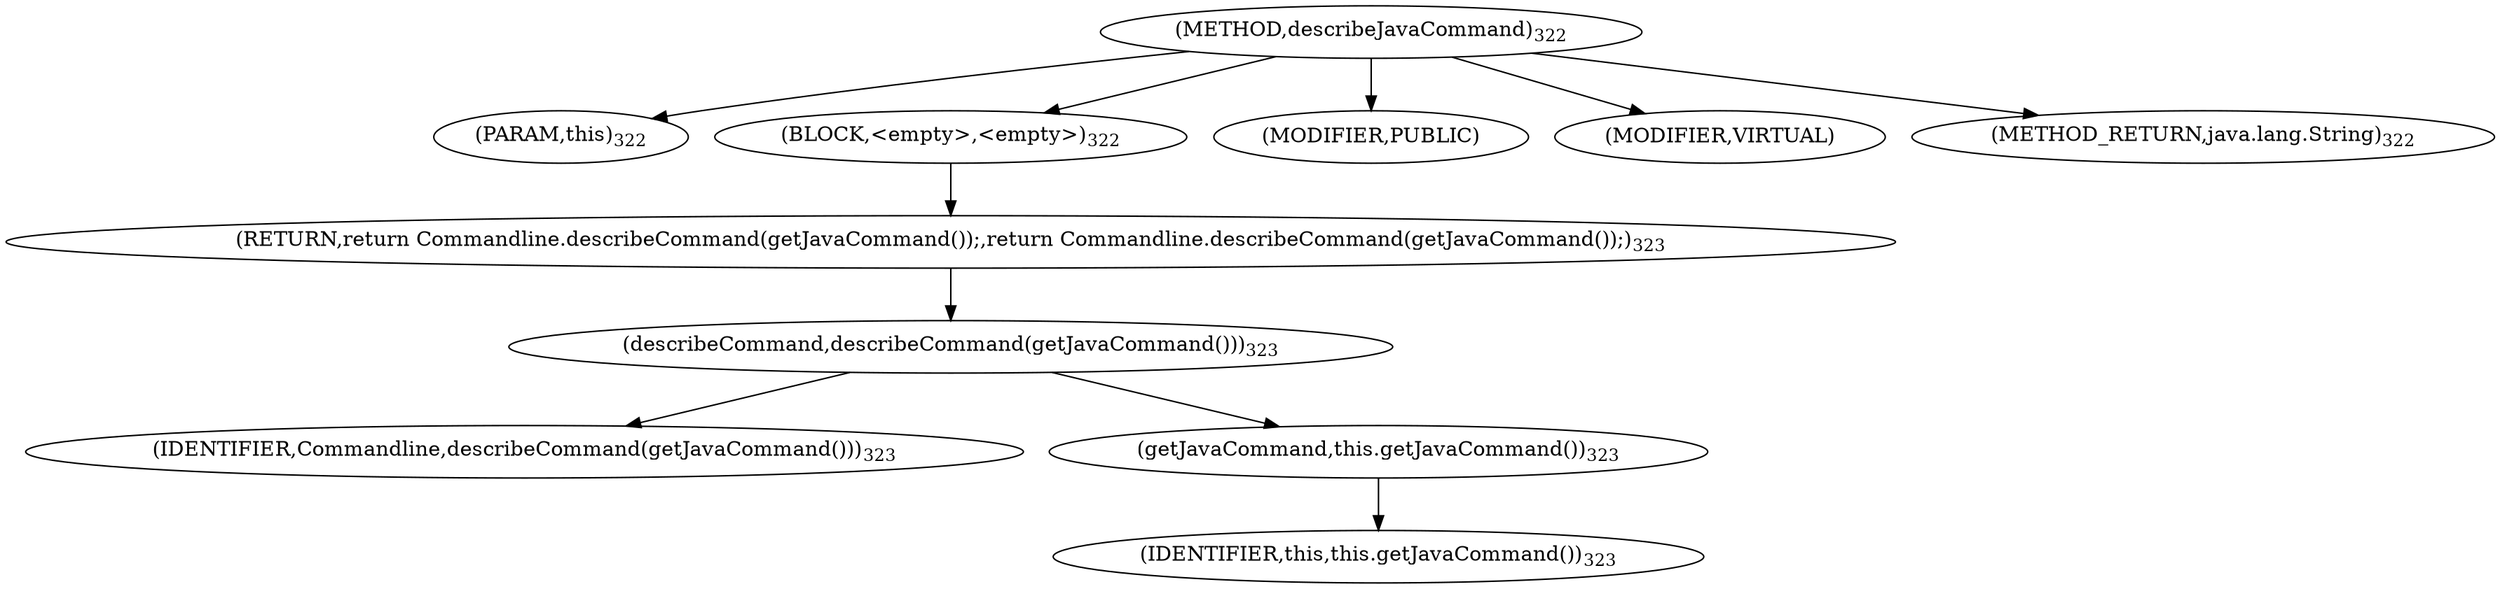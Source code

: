 digraph "describeJavaCommand" {  
"690" [label = <(METHOD,describeJavaCommand)<SUB>322</SUB>> ]
"25" [label = <(PARAM,this)<SUB>322</SUB>> ]
"691" [label = <(BLOCK,&lt;empty&gt;,&lt;empty&gt;)<SUB>322</SUB>> ]
"692" [label = <(RETURN,return Commandline.describeCommand(getJavaCommand());,return Commandline.describeCommand(getJavaCommand());)<SUB>323</SUB>> ]
"693" [label = <(describeCommand,describeCommand(getJavaCommand()))<SUB>323</SUB>> ]
"694" [label = <(IDENTIFIER,Commandline,describeCommand(getJavaCommand()))<SUB>323</SUB>> ]
"695" [label = <(getJavaCommand,this.getJavaCommand())<SUB>323</SUB>> ]
"24" [label = <(IDENTIFIER,this,this.getJavaCommand())<SUB>323</SUB>> ]
"696" [label = <(MODIFIER,PUBLIC)> ]
"697" [label = <(MODIFIER,VIRTUAL)> ]
"698" [label = <(METHOD_RETURN,java.lang.String)<SUB>322</SUB>> ]
  "690" -> "25" 
  "690" -> "691" 
  "690" -> "696" 
  "690" -> "697" 
  "690" -> "698" 
  "691" -> "692" 
  "692" -> "693" 
  "693" -> "694" 
  "693" -> "695" 
  "695" -> "24" 
}
